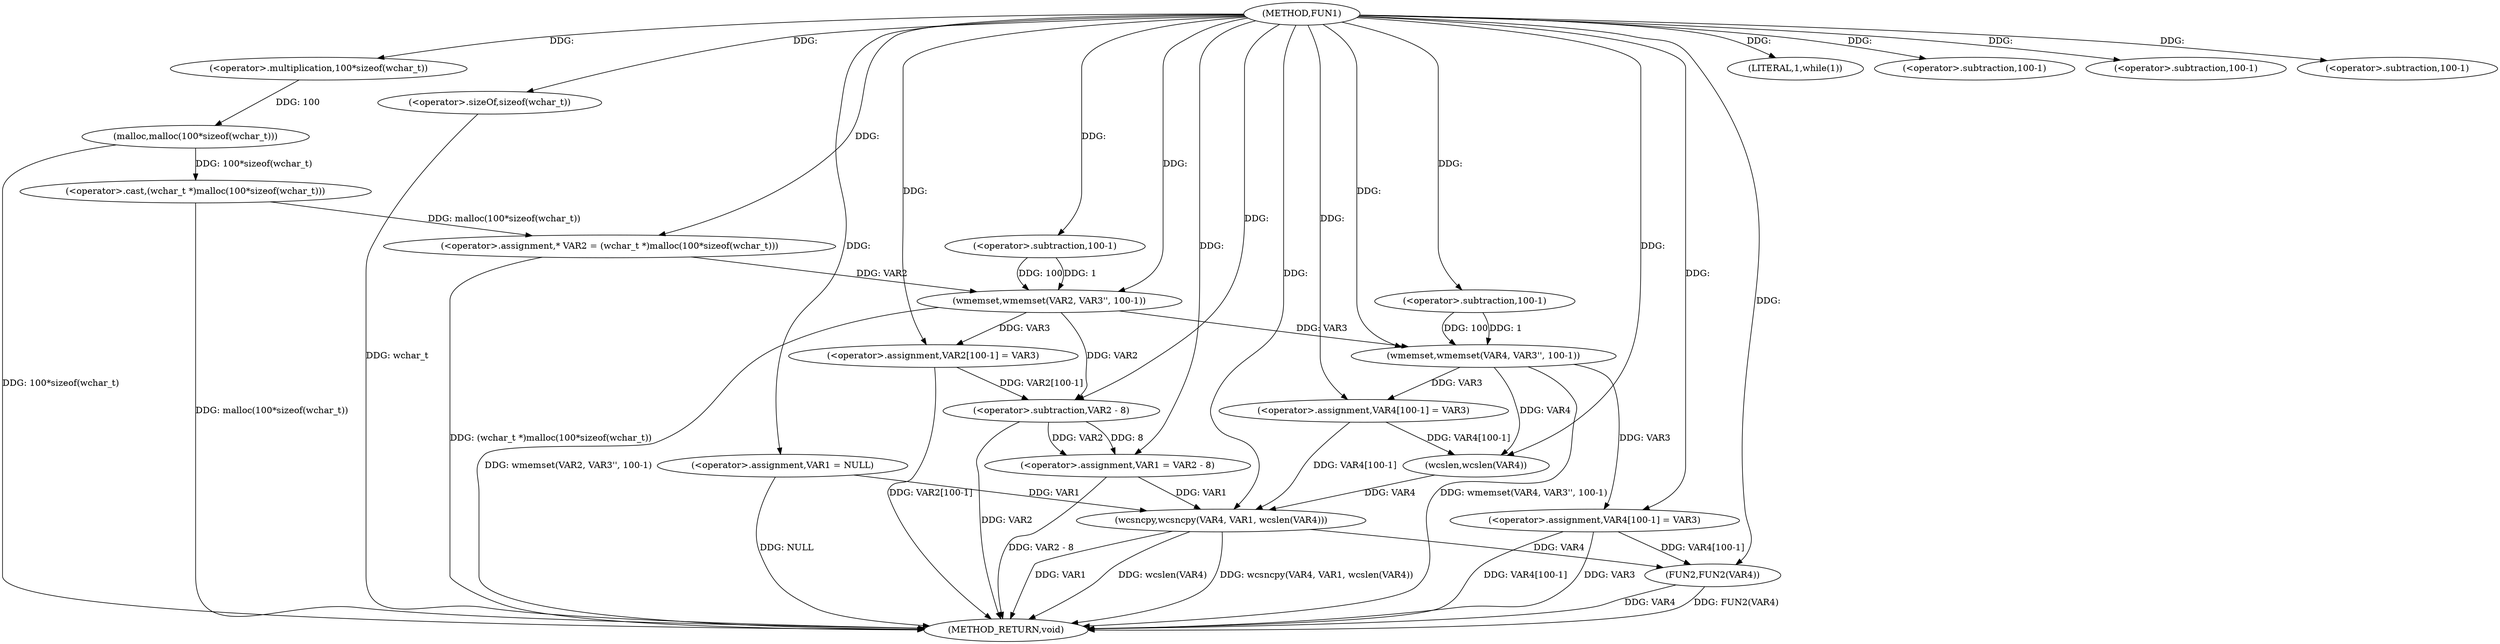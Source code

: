 digraph FUN1 {  
"1000100" [label = "(METHOD,FUN1)" ]
"1000168" [label = "(METHOD_RETURN,void)" ]
"1000103" [label = "(<operator>.assignment,VAR1 = NULL)" ]
"1000107" [label = "(LITERAL,1,while(1))" ]
"1000111" [label = "(<operator>.assignment,* VAR2 = (wchar_t *)malloc(100*sizeof(wchar_t)))" ]
"1000113" [label = "(<operator>.cast,(wchar_t *)malloc(100*sizeof(wchar_t)))" ]
"1000115" [label = "(malloc,malloc(100*sizeof(wchar_t)))" ]
"1000116" [label = "(<operator>.multiplication,100*sizeof(wchar_t))" ]
"1000118" [label = "(<operator>.sizeOf,sizeof(wchar_t))" ]
"1000120" [label = "(wmemset,wmemset(VAR2, VAR3'', 100-1))" ]
"1000123" [label = "(<operator>.subtraction,100-1)" ]
"1000126" [label = "(<operator>.assignment,VAR2[100-1] = VAR3)" ]
"1000129" [label = "(<operator>.subtraction,100-1)" ]
"1000133" [label = "(<operator>.assignment,VAR1 = VAR2 - 8)" ]
"1000135" [label = "(<operator>.subtraction,VAR2 - 8)" ]
"1000141" [label = "(wmemset,wmemset(VAR4, VAR3'', 100-1))" ]
"1000144" [label = "(<operator>.subtraction,100-1)" ]
"1000147" [label = "(<operator>.assignment,VAR4[100-1] = VAR3)" ]
"1000150" [label = "(<operator>.subtraction,100-1)" ]
"1000154" [label = "(wcsncpy,wcsncpy(VAR4, VAR1, wcslen(VAR4)))" ]
"1000157" [label = "(wcslen,wcslen(VAR4))" ]
"1000159" [label = "(<operator>.assignment,VAR4[100-1] = VAR3)" ]
"1000162" [label = "(<operator>.subtraction,100-1)" ]
"1000166" [label = "(FUN2,FUN2(VAR4))" ]
  "1000154" -> "1000168"  [ label = "DDG: wcslen(VAR4)"] 
  "1000103" -> "1000168"  [ label = "DDG: NULL"] 
  "1000159" -> "1000168"  [ label = "DDG: VAR4[100-1]"] 
  "1000141" -> "1000168"  [ label = "DDG: wmemset(VAR4, VAR3'', 100-1)"] 
  "1000166" -> "1000168"  [ label = "DDG: FUN2(VAR4)"] 
  "1000113" -> "1000168"  [ label = "DDG: malloc(100*sizeof(wchar_t))"] 
  "1000126" -> "1000168"  [ label = "DDG: VAR2[100-1]"] 
  "1000154" -> "1000168"  [ label = "DDG: wcsncpy(VAR4, VAR1, wcslen(VAR4))"] 
  "1000135" -> "1000168"  [ label = "DDG: VAR2"] 
  "1000154" -> "1000168"  [ label = "DDG: VAR1"] 
  "1000118" -> "1000168"  [ label = "DDG: wchar_t"] 
  "1000159" -> "1000168"  [ label = "DDG: VAR3"] 
  "1000166" -> "1000168"  [ label = "DDG: VAR4"] 
  "1000133" -> "1000168"  [ label = "DDG: VAR2 - 8"] 
  "1000111" -> "1000168"  [ label = "DDG: (wchar_t *)malloc(100*sizeof(wchar_t))"] 
  "1000120" -> "1000168"  [ label = "DDG: wmemset(VAR2, VAR3'', 100-1)"] 
  "1000115" -> "1000168"  [ label = "DDG: 100*sizeof(wchar_t)"] 
  "1000100" -> "1000103"  [ label = "DDG: "] 
  "1000100" -> "1000107"  [ label = "DDG: "] 
  "1000113" -> "1000111"  [ label = "DDG: malloc(100*sizeof(wchar_t))"] 
  "1000100" -> "1000111"  [ label = "DDG: "] 
  "1000115" -> "1000113"  [ label = "DDG: 100*sizeof(wchar_t)"] 
  "1000116" -> "1000115"  [ label = "DDG: 100"] 
  "1000100" -> "1000116"  [ label = "DDG: "] 
  "1000100" -> "1000118"  [ label = "DDG: "] 
  "1000111" -> "1000120"  [ label = "DDG: VAR2"] 
  "1000100" -> "1000120"  [ label = "DDG: "] 
  "1000123" -> "1000120"  [ label = "DDG: 100"] 
  "1000123" -> "1000120"  [ label = "DDG: 1"] 
  "1000100" -> "1000123"  [ label = "DDG: "] 
  "1000120" -> "1000126"  [ label = "DDG: VAR3"] 
  "1000100" -> "1000126"  [ label = "DDG: "] 
  "1000100" -> "1000129"  [ label = "DDG: "] 
  "1000135" -> "1000133"  [ label = "DDG: VAR2"] 
  "1000135" -> "1000133"  [ label = "DDG: 8"] 
  "1000100" -> "1000133"  [ label = "DDG: "] 
  "1000120" -> "1000135"  [ label = "DDG: VAR2"] 
  "1000126" -> "1000135"  [ label = "DDG: VAR2[100-1]"] 
  "1000100" -> "1000135"  [ label = "DDG: "] 
  "1000100" -> "1000141"  [ label = "DDG: "] 
  "1000120" -> "1000141"  [ label = "DDG: VAR3"] 
  "1000144" -> "1000141"  [ label = "DDG: 100"] 
  "1000144" -> "1000141"  [ label = "DDG: 1"] 
  "1000100" -> "1000144"  [ label = "DDG: "] 
  "1000141" -> "1000147"  [ label = "DDG: VAR3"] 
  "1000100" -> "1000147"  [ label = "DDG: "] 
  "1000100" -> "1000150"  [ label = "DDG: "] 
  "1000157" -> "1000154"  [ label = "DDG: VAR4"] 
  "1000147" -> "1000154"  [ label = "DDG: VAR4[100-1]"] 
  "1000100" -> "1000154"  [ label = "DDG: "] 
  "1000103" -> "1000154"  [ label = "DDG: VAR1"] 
  "1000133" -> "1000154"  [ label = "DDG: VAR1"] 
  "1000141" -> "1000157"  [ label = "DDG: VAR4"] 
  "1000147" -> "1000157"  [ label = "DDG: VAR4[100-1]"] 
  "1000100" -> "1000157"  [ label = "DDG: "] 
  "1000100" -> "1000159"  [ label = "DDG: "] 
  "1000141" -> "1000159"  [ label = "DDG: VAR3"] 
  "1000100" -> "1000162"  [ label = "DDG: "] 
  "1000159" -> "1000166"  [ label = "DDG: VAR4[100-1]"] 
  "1000154" -> "1000166"  [ label = "DDG: VAR4"] 
  "1000100" -> "1000166"  [ label = "DDG: "] 
}
